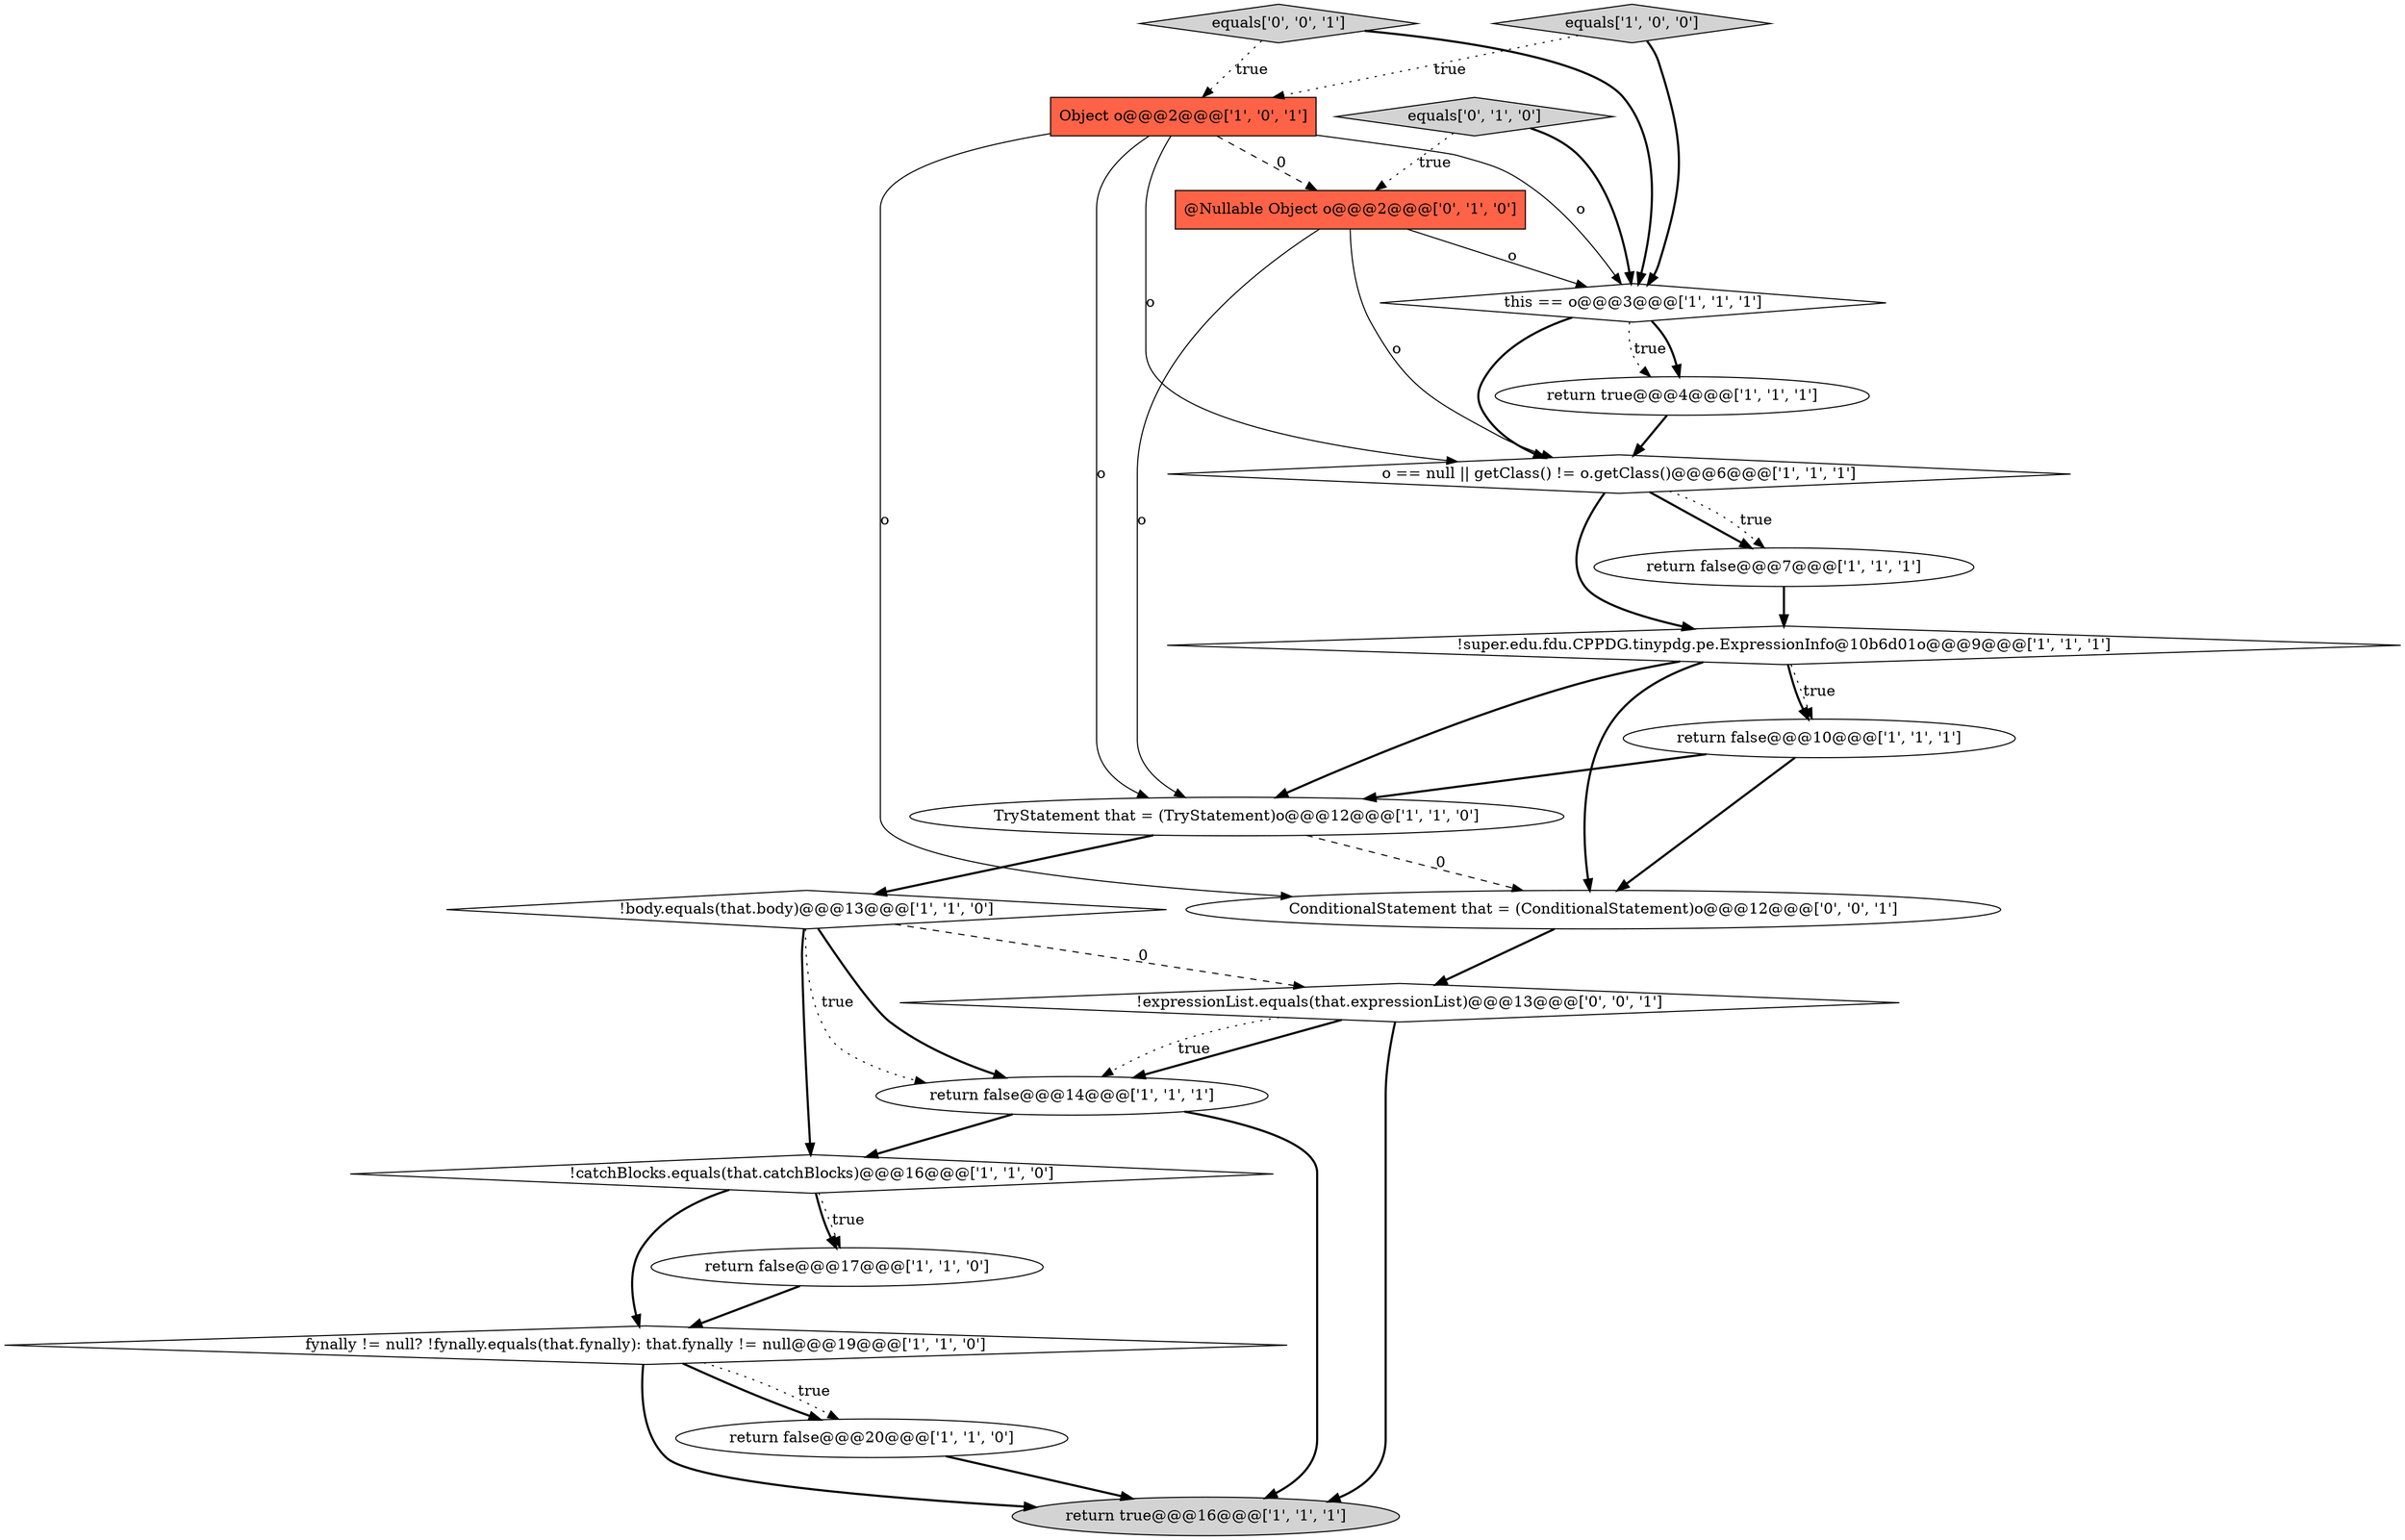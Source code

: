 digraph {
13 [style = filled, label = "return false@@@10@@@['1', '1', '1']", fillcolor = white, shape = ellipse image = "AAA0AAABBB1BBB"];
11 [style = filled, label = "equals['1', '0', '0']", fillcolor = lightgray, shape = diamond image = "AAA0AAABBB1BBB"];
4 [style = filled, label = "return true@@@16@@@['1', '1', '1']", fillcolor = lightgray, shape = ellipse image = "AAA0AAABBB1BBB"];
19 [style = filled, label = "!expressionList.equals(that.expressionList)@@@13@@@['0', '0', '1']", fillcolor = white, shape = diamond image = "AAA0AAABBB3BBB"];
0 [style = filled, label = "!super.edu.fdu.CPPDG.tinypdg.pe.ExpressionInfo@10b6d01o@@@9@@@['1', '1', '1']", fillcolor = white, shape = diamond image = "AAA0AAABBB1BBB"];
3 [style = filled, label = "return false@@@17@@@['1', '1', '0']", fillcolor = white, shape = ellipse image = "AAA0AAABBB1BBB"];
16 [style = filled, label = "equals['0', '1', '0']", fillcolor = lightgray, shape = diamond image = "AAA0AAABBB2BBB"];
17 [style = filled, label = "@Nullable Object o@@@2@@@['0', '1', '0']", fillcolor = tomato, shape = box image = "AAA1AAABBB2BBB"];
12 [style = filled, label = "return false@@@7@@@['1', '1', '1']", fillcolor = white, shape = ellipse image = "AAA0AAABBB1BBB"];
6 [style = filled, label = "return true@@@4@@@['1', '1', '1']", fillcolor = white, shape = ellipse image = "AAA0AAABBB1BBB"];
10 [style = filled, label = "this == o@@@3@@@['1', '1', '1']", fillcolor = white, shape = diamond image = "AAA0AAABBB1BBB"];
15 [style = filled, label = "!body.equals(that.body)@@@13@@@['1', '1', '0']", fillcolor = white, shape = diamond image = "AAA0AAABBB1BBB"];
5 [style = filled, label = "!catchBlocks.equals(that.catchBlocks)@@@16@@@['1', '1', '0']", fillcolor = white, shape = diamond image = "AAA0AAABBB1BBB"];
1 [style = filled, label = "return false@@@20@@@['1', '1', '0']", fillcolor = white, shape = ellipse image = "AAA0AAABBB1BBB"];
18 [style = filled, label = "ConditionalStatement that = (ConditionalStatement)o@@@12@@@['0', '0', '1']", fillcolor = white, shape = ellipse image = "AAA0AAABBB3BBB"];
7 [style = filled, label = "fynally != null? !fynally.equals(that.fynally): that.fynally != null@@@19@@@['1', '1', '0']", fillcolor = white, shape = diamond image = "AAA0AAABBB1BBB"];
14 [style = filled, label = "TryStatement that = (TryStatement)o@@@12@@@['1', '1', '0']", fillcolor = white, shape = ellipse image = "AAA0AAABBB1BBB"];
9 [style = filled, label = "return false@@@14@@@['1', '1', '1']", fillcolor = white, shape = ellipse image = "AAA0AAABBB1BBB"];
2 [style = filled, label = "o == null || getClass() != o.getClass()@@@6@@@['1', '1', '1']", fillcolor = white, shape = diamond image = "AAA0AAABBB1BBB"];
8 [style = filled, label = "Object o@@@2@@@['1', '0', '1']", fillcolor = tomato, shape = box image = "AAA0AAABBB1BBB"];
20 [style = filled, label = "equals['0', '0', '1']", fillcolor = lightgray, shape = diamond image = "AAA0AAABBB3BBB"];
5->3 [style = bold, label=""];
1->4 [style = bold, label=""];
10->6 [style = dotted, label="true"];
7->1 [style = bold, label=""];
0->13 [style = dotted, label="true"];
0->13 [style = bold, label=""];
16->10 [style = bold, label=""];
20->8 [style = dotted, label="true"];
9->4 [style = bold, label=""];
16->17 [style = dotted, label="true"];
8->14 [style = solid, label="o"];
17->2 [style = solid, label="o"];
18->19 [style = bold, label=""];
8->18 [style = solid, label="o"];
8->10 [style = solid, label="o"];
15->19 [style = dashed, label="0"];
7->4 [style = bold, label=""];
5->3 [style = dotted, label="true"];
12->0 [style = bold, label=""];
10->6 [style = bold, label=""];
2->12 [style = bold, label=""];
15->9 [style = dotted, label="true"];
8->2 [style = solid, label="o"];
15->5 [style = bold, label=""];
20->10 [style = bold, label=""];
6->2 [style = bold, label=""];
0->14 [style = bold, label=""];
2->0 [style = bold, label=""];
17->10 [style = solid, label="o"];
3->7 [style = bold, label=""];
19->9 [style = bold, label=""];
15->9 [style = bold, label=""];
11->10 [style = bold, label=""];
19->9 [style = dotted, label="true"];
2->12 [style = dotted, label="true"];
9->5 [style = bold, label=""];
8->17 [style = dashed, label="0"];
5->7 [style = bold, label=""];
0->18 [style = bold, label=""];
11->8 [style = dotted, label="true"];
10->2 [style = bold, label=""];
14->15 [style = bold, label=""];
19->4 [style = bold, label=""];
14->18 [style = dashed, label="0"];
17->14 [style = solid, label="o"];
7->1 [style = dotted, label="true"];
13->14 [style = bold, label=""];
13->18 [style = bold, label=""];
}
